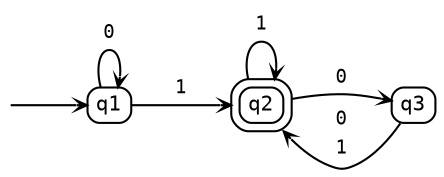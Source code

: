 digraph {
  rankdir=LR;
  node [fontname=Courier,fontsize=10,shape=box,style=rounded,height=0,width=0,margin="0.055,0.042"];
  edge [arrowhead=vee,arrowsize=0.5,fontname=Courier,fontsize=9];
  _START[shape=none,label=""];

  0[label=<q1>];
  1[label=<q3>];
  2[label=<q2>,peripheries=2];
  _START -> 0
  0 -> 0[label=<<table border="0" cellpadding="1"><tr><td>0</td></tr></table>>];
  0 -> 2[label=<<table border="0" cellpadding="1"><tr><td>1</td></tr></table>>];
  2 -> 1[label=<<table border="0" cellpadding="1"><tr><td>0</td></tr></table>>];
  2 -> 2[label=<<table border="0" cellpadding="1"><tr><td>1</td></tr></table>>];
  1 -> 2[label=<<table border="0" cellpadding="1"><tr><td>0</td></tr><tr><td>1</td></tr></table>>];
}